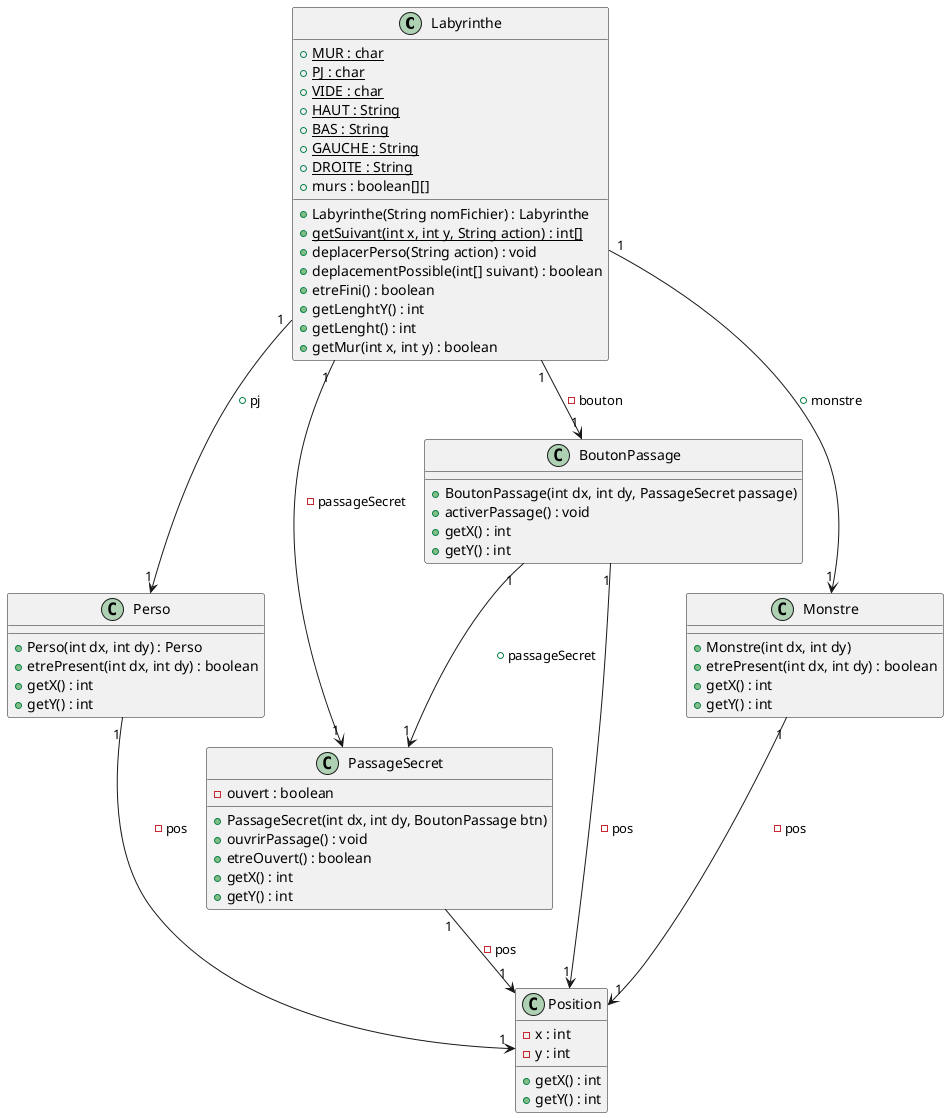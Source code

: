 @startuml

class Labyrinthe{
    {static} +MUR : char
    {static} +PJ : char
    {static} +VIDE : char
    {static} +HAUT : String
    {static} +BAS : String
    {static} +GAUCHE : String
    {static} +DROITE : String
    +murs : boolean[][]

    +Labyrinthe(String nomFichier) : Labyrinthe
    {static}+getSuivant(int x, int y, String action) : int[]
    +deplacerPerso(String action) : void
    +deplacementPossible(int[] suivant) : boolean
    +etreFini() : boolean
    +getLenghtY() : int
    +getLenght() : int
    +getMur(int x, int y) : boolean


}
class Perso {
    +Perso(int dx, int dy) : Perso
    +etrePresent(int dx, int dy) : boolean
    +getX() : int
    +getY() : int
}

class PassageSecret {
    -ouvert : boolean
    +PassageSecret(int dx, int dy, BoutonPassage btn)
    +ouvrirPassage() : void
    +etreOuvert() : boolean
    +getX() : int
    +getY() : int
}

class BoutonPassage {
    +BoutonPassage(int dx, int dy, PassageSecret passage)
    +activerPassage() : void
    +getX() : int
    +getY() : int
}

class Position {
    -x : int
    -y : int
    +getX() : int
    +getY() : int
}

class Monstre{
    +Monstre(int dx, int dy)
    +etrePresent(int dx, int dy) : boolean
    +getX() : int
    +getY() : int
}

Labyrinthe "1"-->"1" Perso : +pj
Labyrinthe "1"-->"1" Monstre : +monstre
Labyrinthe "1"-->"1" PassageSecret : -passageSecret
BoutonPassage "1"-->"1" PassageSecret : +passageSecret
Labyrinthe "1"-->"1" BoutonPassage : -bouton
Perso "1"-->"1" Position : -pos
Monstre "1"-->"1" Position : -pos
PassageSecret "1"-->"1" Position : -pos
BoutonPassage "1"-->"1" Position : -pos


@enduml